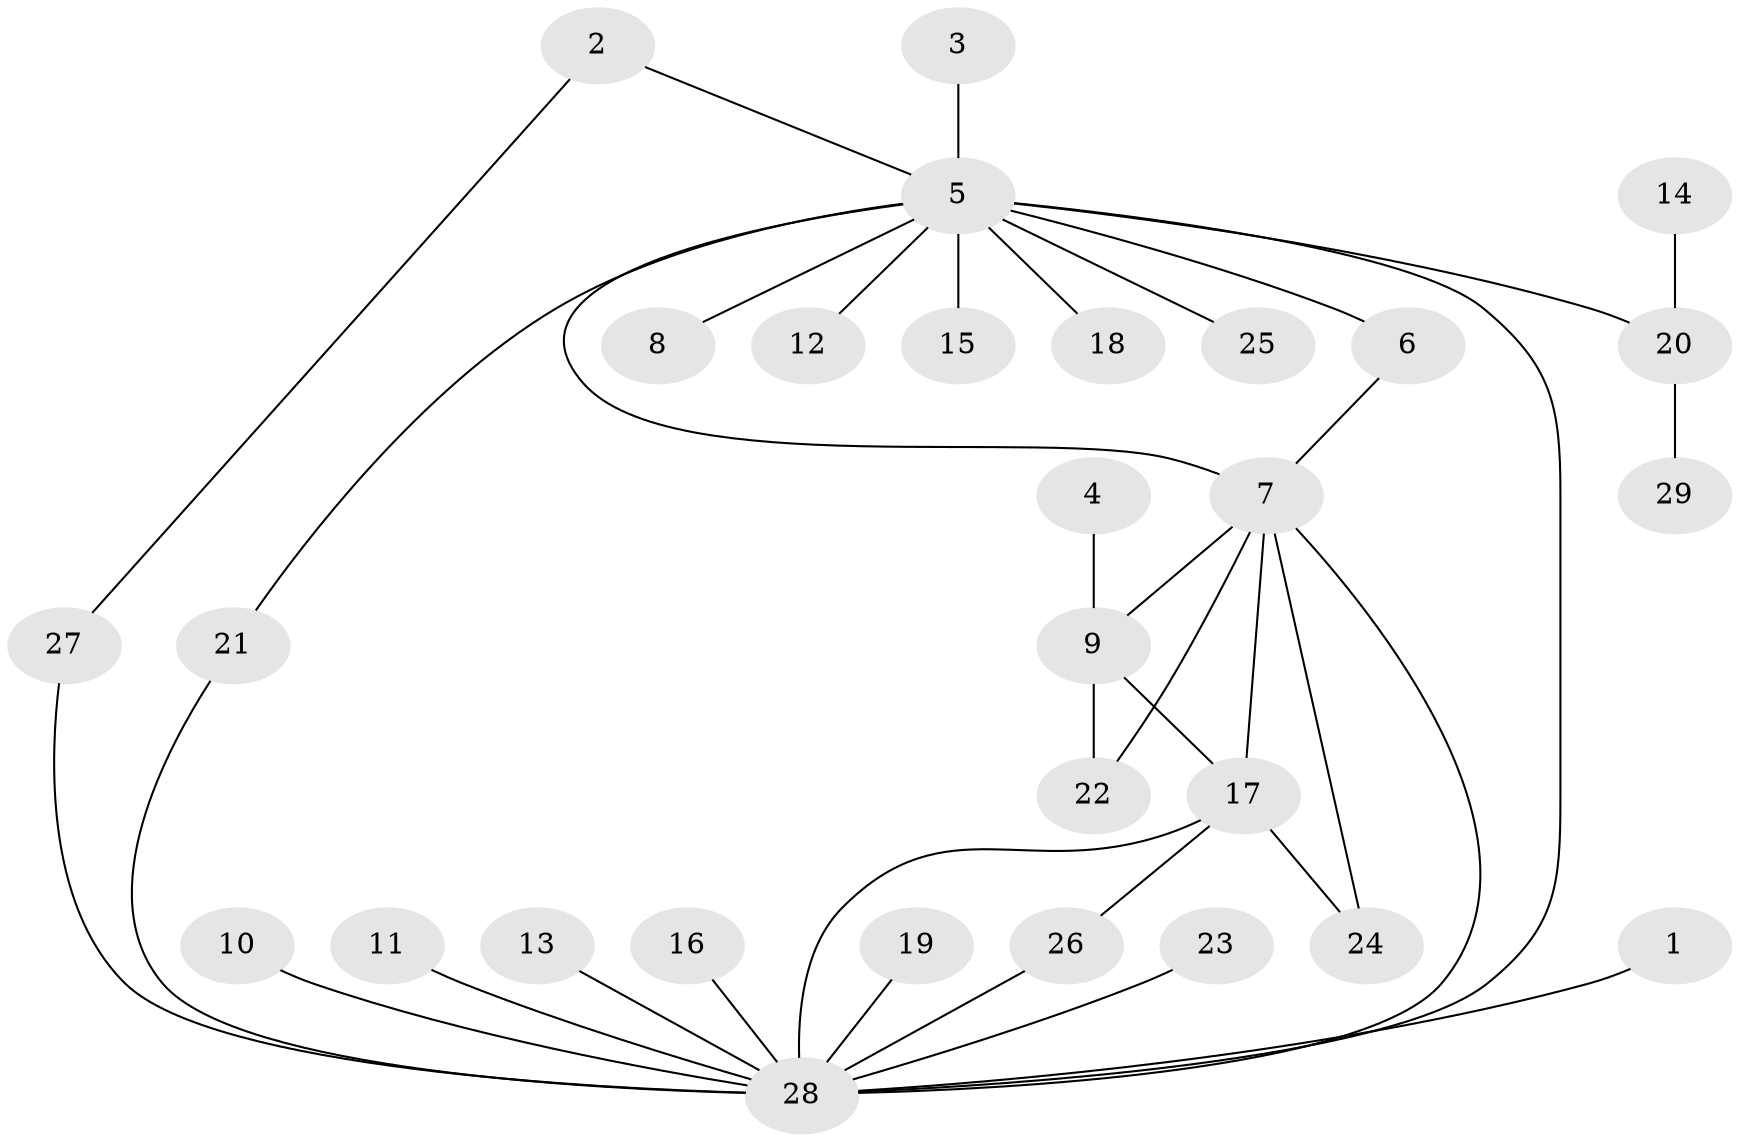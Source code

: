 // original degree distribution, {18: 0.010416666666666666, 2: 0.17708333333333334, 13: 0.010416666666666666, 7: 0.010416666666666666, 19: 0.010416666666666666, 8: 0.010416666666666666, 1: 0.6041666666666666, 4: 0.07291666666666667, 3: 0.0625, 5: 0.03125}
// Generated by graph-tools (version 1.1) at 2025/36/03/04/25 23:36:45]
// undirected, 29 vertices, 37 edges
graph export_dot {
  node [color=gray90,style=filled];
  1;
  2;
  3;
  4;
  5;
  6;
  7;
  8;
  9;
  10;
  11;
  12;
  13;
  14;
  15;
  16;
  17;
  18;
  19;
  20;
  21;
  22;
  23;
  24;
  25;
  26;
  27;
  28;
  29;
  1 -- 28 [weight=1.0];
  2 -- 5 [weight=1.0];
  2 -- 27 [weight=1.0];
  3 -- 5 [weight=1.0];
  4 -- 9 [weight=1.0];
  5 -- 6 [weight=1.0];
  5 -- 7 [weight=1.0];
  5 -- 8 [weight=1.0];
  5 -- 12 [weight=1.0];
  5 -- 15 [weight=1.0];
  5 -- 18 [weight=1.0];
  5 -- 20 [weight=1.0];
  5 -- 21 [weight=1.0];
  5 -- 25 [weight=1.0];
  5 -- 28 [weight=1.0];
  6 -- 7 [weight=1.0];
  7 -- 9 [weight=2.0];
  7 -- 17 [weight=1.0];
  7 -- 22 [weight=1.0];
  7 -- 24 [weight=1.0];
  7 -- 28 [weight=1.0];
  9 -- 17 [weight=1.0];
  9 -- 22 [weight=1.0];
  10 -- 28 [weight=1.0];
  11 -- 28 [weight=1.0];
  13 -- 28 [weight=1.0];
  14 -- 20 [weight=1.0];
  16 -- 28 [weight=1.0];
  17 -- 24 [weight=1.0];
  17 -- 26 [weight=1.0];
  17 -- 28 [weight=1.0];
  19 -- 28 [weight=1.0];
  20 -- 29 [weight=1.0];
  21 -- 28 [weight=1.0];
  23 -- 28 [weight=1.0];
  26 -- 28 [weight=1.0];
  27 -- 28 [weight=1.0];
}
